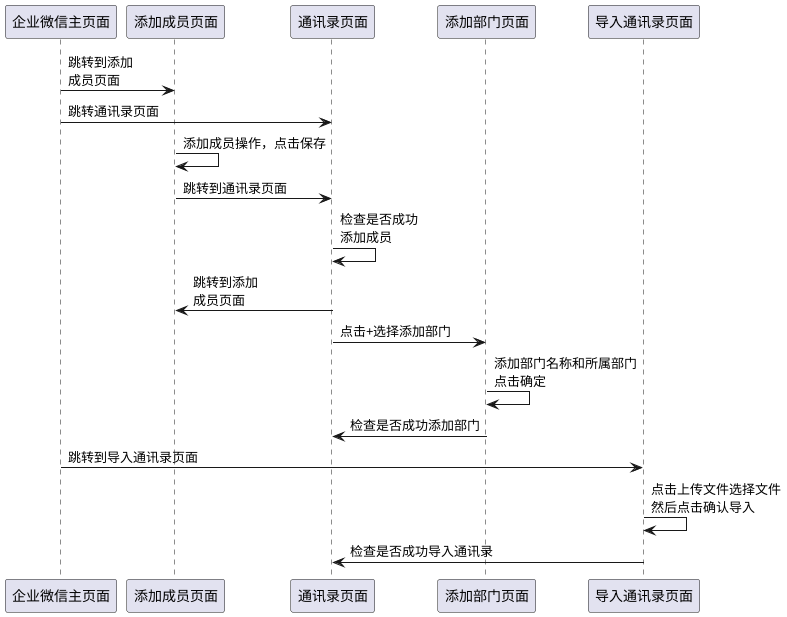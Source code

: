 @startuml


participant 企业微信主页面 as main
participant 添加成员页面 as add_member
participant 通讯录页面 as contact
participant 添加部门页面 as add_party
participant 导入通讯录页面 as add_address_book

main -> add_member:跳转到添加\n成员页面
main -> contact:跳转通讯录页面
add_member -> add_member:添加成员操作，点击保存
add_member -> contact:跳转到通讯录页面
contact -> contact:检查是否成功\n添加成员
contact -> add_member:跳转到添加\n成员页面
contact -> add_party:点击+选择添加部门
add_party -> add_party:添加部门名称和所属部门\n点击确定
add_party -> contact:检查是否成功添加部门
main -> add_address_book:跳转到导入通讯录页面
add_address_book -> add_address_book:点击上传文件选择文件\n然后点击确认导入
add_address_book -> contact:检查是否成功导入通讯录
@enduml
